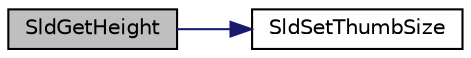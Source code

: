 digraph "SldGetHeight"
{
  edge [fontname="Helvetica",fontsize="10",labelfontname="Helvetica",labelfontsize="10"];
  node [fontname="Helvetica",fontsize="10",shape=record];
  rankdir="LR";
  Node1 [label="SldGetHeight",height=0.2,width=0.4,color="black", fillcolor="grey75", style="filled", fontcolor="black"];
  Node1 -> Node2 [color="midnightblue",fontsize="10",style="solid"];
  Node2 [label="SldSetThumbSize",height=0.2,width=0.4,color="black", fillcolor="white", style="filled",URL="$_slider_8c.html#a9a532a5105efa2f6fb185f2635d46fa5"];
}
